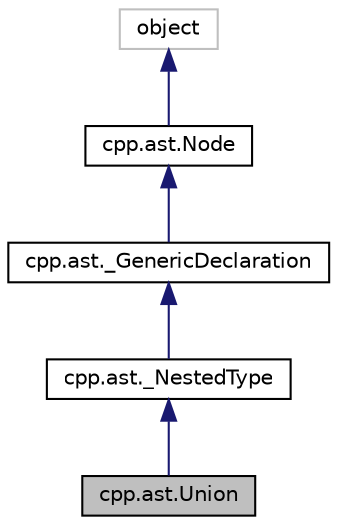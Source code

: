 digraph "cpp.ast.Union"
{
  edge [fontname="Helvetica",fontsize="10",labelfontname="Helvetica",labelfontsize="10"];
  node [fontname="Helvetica",fontsize="10",shape=record];
  Node5 [label="cpp.ast.Union",height=0.2,width=0.4,color="black", fillcolor="grey75", style="filled", fontcolor="black"];
  Node6 -> Node5 [dir="back",color="midnightblue",fontsize="10",style="solid",fontname="Helvetica"];
  Node6 [label="cpp.ast._NestedType",height=0.2,width=0.4,color="black", fillcolor="white", style="filled",URL="$classcpp_1_1ast_1_1__NestedType.html"];
  Node7 -> Node6 [dir="back",color="midnightblue",fontsize="10",style="solid",fontname="Helvetica"];
  Node7 [label="cpp.ast._GenericDeclaration",height=0.2,width=0.4,color="black", fillcolor="white", style="filled",URL="$classcpp_1_1ast_1_1__GenericDeclaration.html"];
  Node8 -> Node7 [dir="back",color="midnightblue",fontsize="10",style="solid",fontname="Helvetica"];
  Node8 [label="cpp.ast.Node",height=0.2,width=0.4,color="black", fillcolor="white", style="filled",URL="$classcpp_1_1ast_1_1Node.html"];
  Node9 -> Node8 [dir="back",color="midnightblue",fontsize="10",style="solid",fontname="Helvetica"];
  Node9 [label="object",height=0.2,width=0.4,color="grey75", fillcolor="white", style="filled"];
}
